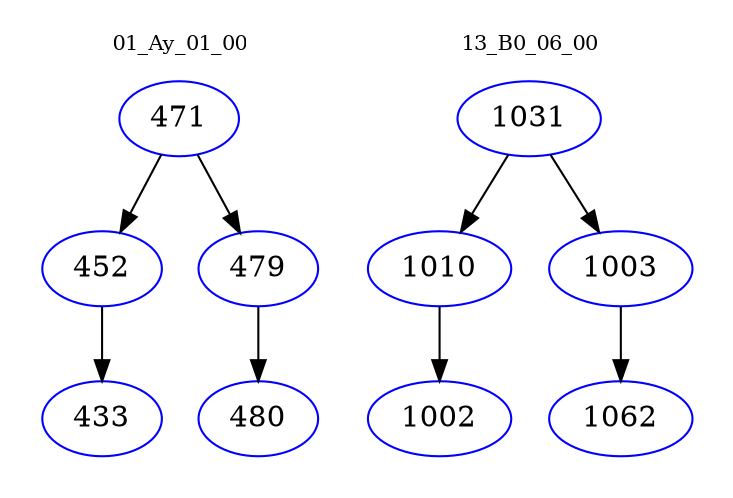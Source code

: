 digraph{
subgraph cluster_0 {
color = white
label = "01_Ay_01_00";
fontsize=10;
T0_471 [label="471", color="blue"]
T0_471 -> T0_452 [color="black"]
T0_452 [label="452", color="blue"]
T0_452 -> T0_433 [color="black"]
T0_433 [label="433", color="blue"]
T0_471 -> T0_479 [color="black"]
T0_479 [label="479", color="blue"]
T0_479 -> T0_480 [color="black"]
T0_480 [label="480", color="blue"]
}
subgraph cluster_1 {
color = white
label = "13_B0_06_00";
fontsize=10;
T1_1031 [label="1031", color="blue"]
T1_1031 -> T1_1010 [color="black"]
T1_1010 [label="1010", color="blue"]
T1_1010 -> T1_1002 [color="black"]
T1_1002 [label="1002", color="blue"]
T1_1031 -> T1_1003 [color="black"]
T1_1003 [label="1003", color="blue"]
T1_1003 -> T1_1062 [color="black"]
T1_1062 [label="1062", color="blue"]
}
}
